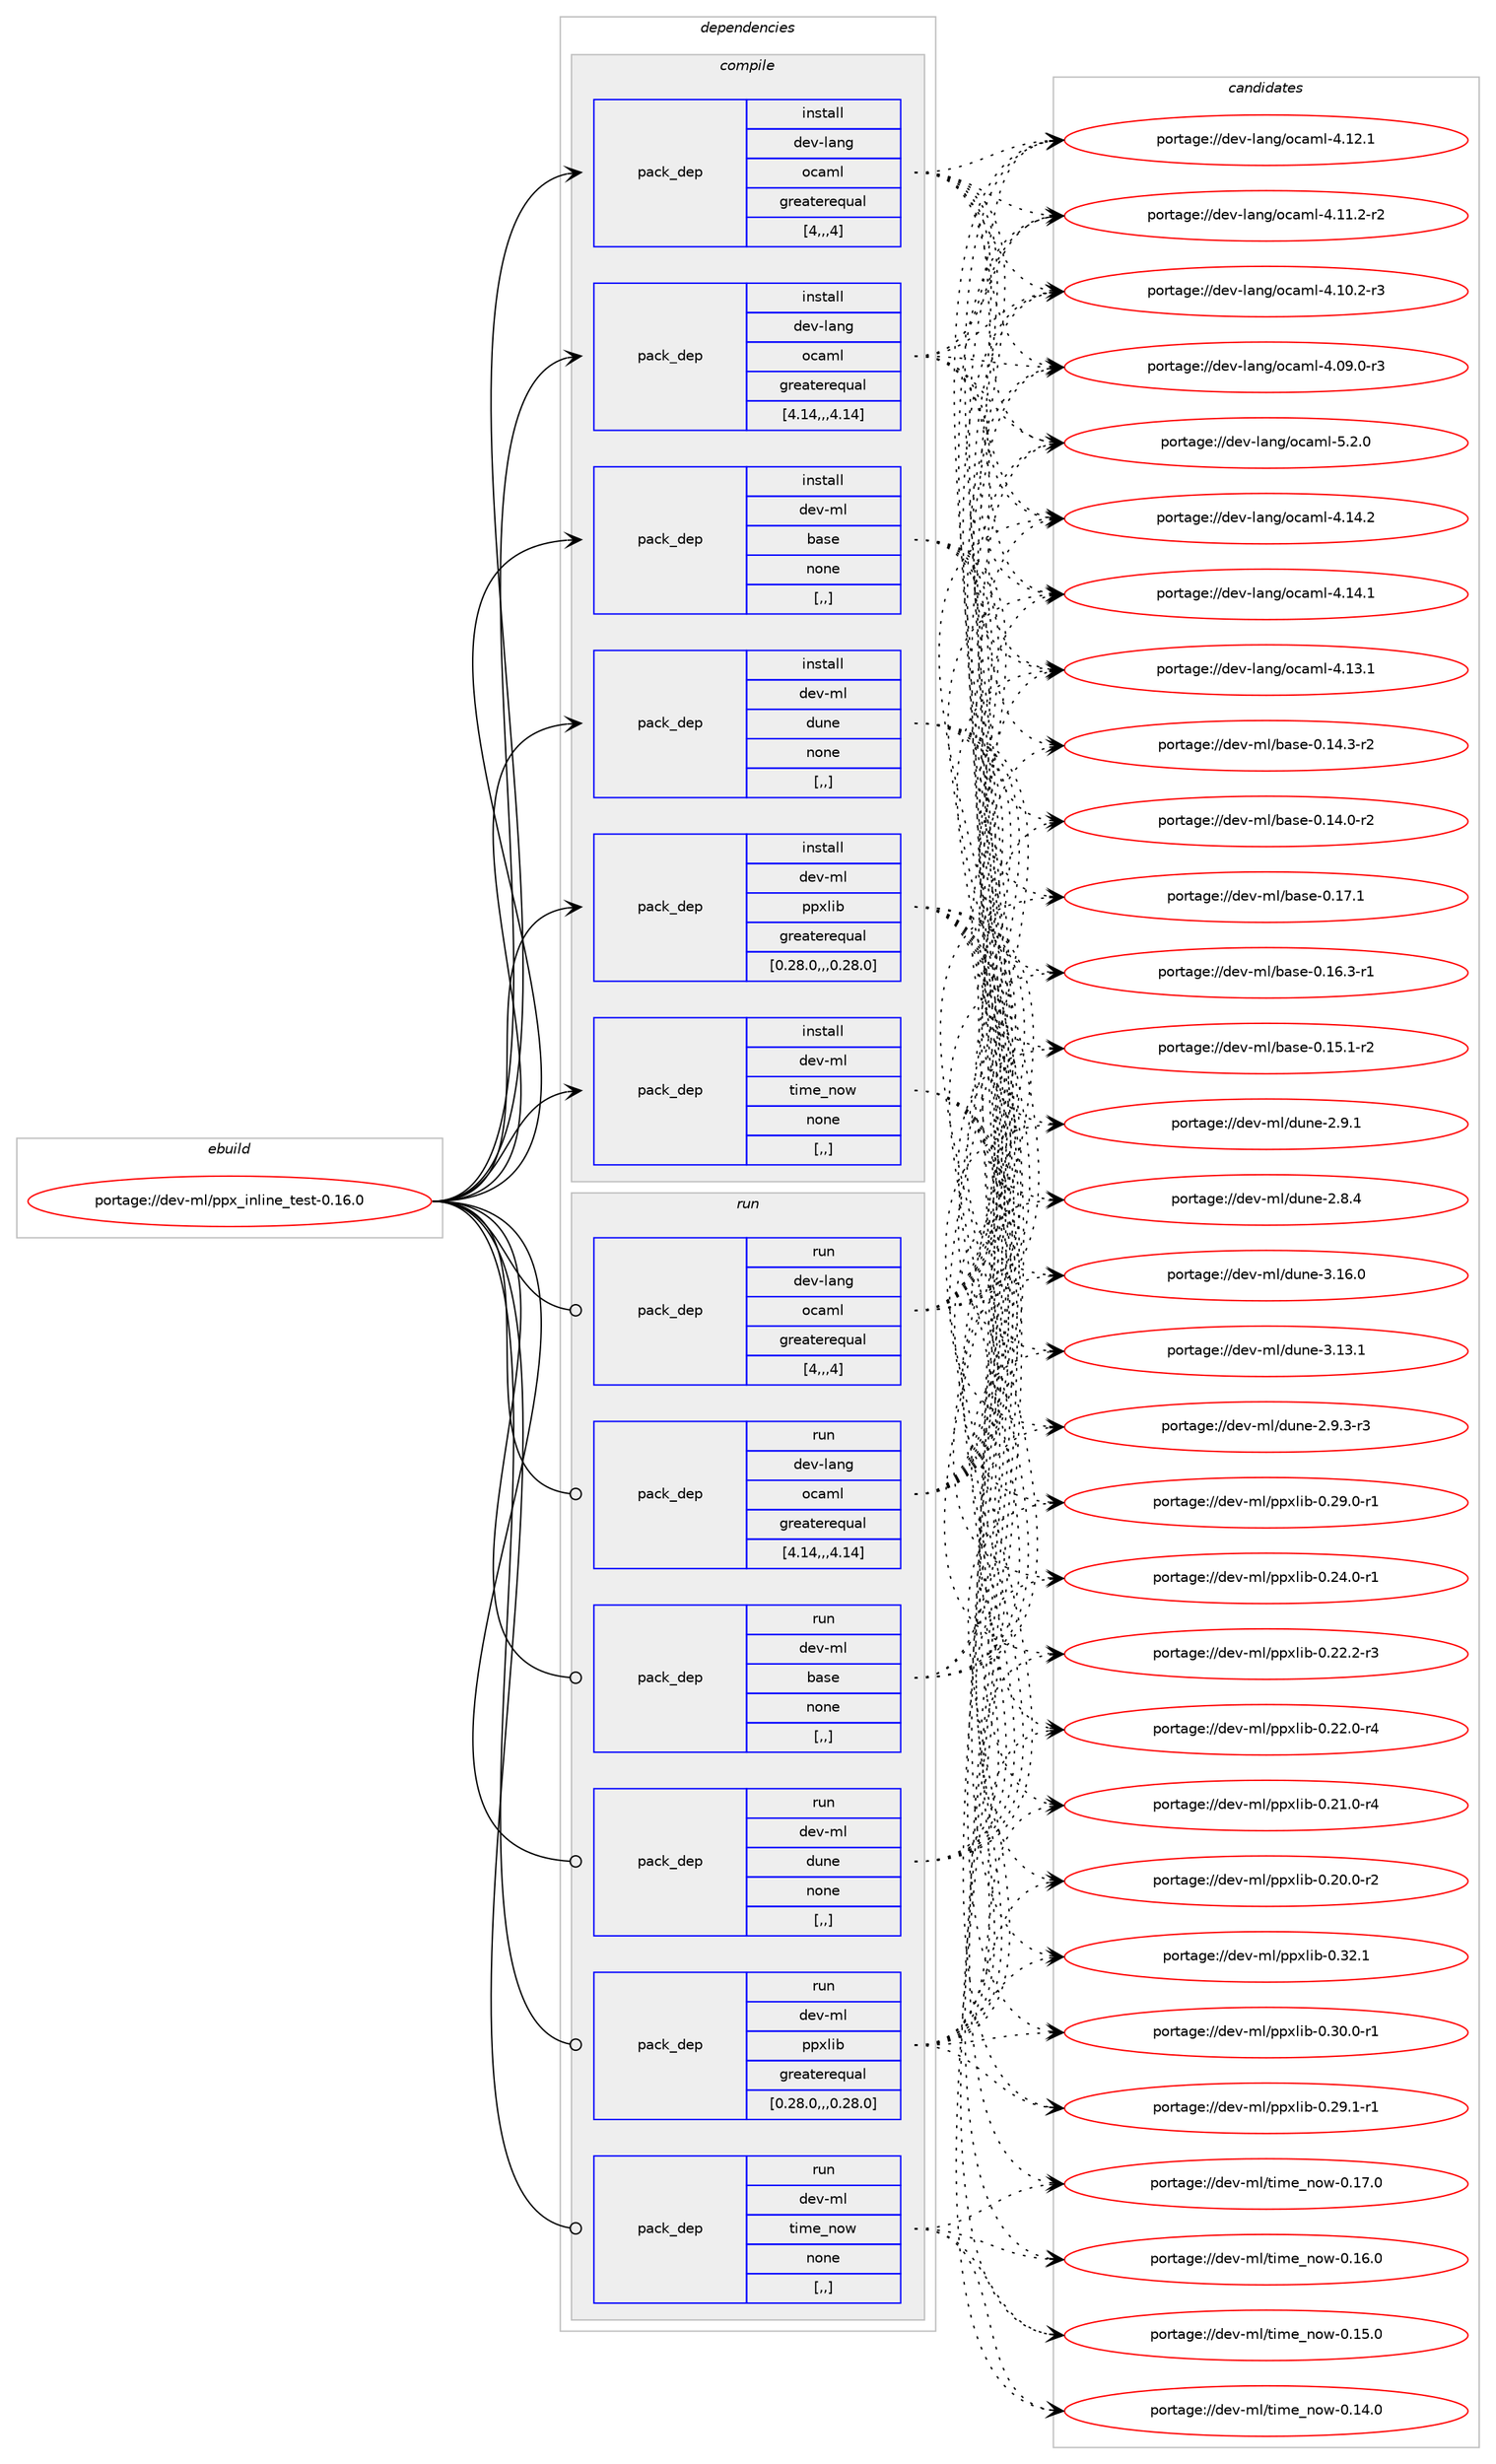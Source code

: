 digraph prolog {

# *************
# Graph options
# *************

newrank=true;
concentrate=true;
compound=true;
graph [rankdir=LR,fontname=Helvetica,fontsize=10,ranksep=1.5];#, ranksep=2.5, nodesep=0.2];
edge  [arrowhead=vee];
node  [fontname=Helvetica,fontsize=10];

# **********
# The ebuild
# **********

subgraph cluster_leftcol {
color=gray;
label=<<i>ebuild</i>>;
id [label="portage://dev-ml/ppx_inline_test-0.16.0", color=red, width=4, href="../dev-ml/ppx_inline_test-0.16.0.svg"];
}

# ****************
# The dependencies
# ****************

subgraph cluster_midcol {
color=gray;
label=<<i>dependencies</i>>;
subgraph cluster_compile {
fillcolor="#eeeeee";
style=filled;
label=<<i>compile</i>>;
subgraph pack452564 {
dependency617338 [label=<<TABLE BORDER="0" CELLBORDER="1" CELLSPACING="0" CELLPADDING="4" WIDTH="220"><TR><TD ROWSPAN="6" CELLPADDING="30">pack_dep</TD></TR><TR><TD WIDTH="110">install</TD></TR><TR><TD>dev-lang</TD></TR><TR><TD>ocaml</TD></TR><TR><TD>greaterequal</TD></TR><TR><TD>[4,,,4]</TD></TR></TABLE>>, shape=none, color=blue];
}
id:e -> dependency617338:w [weight=20,style="solid",arrowhead="vee"];
subgraph pack452565 {
dependency617339 [label=<<TABLE BORDER="0" CELLBORDER="1" CELLSPACING="0" CELLPADDING="4" WIDTH="220"><TR><TD ROWSPAN="6" CELLPADDING="30">pack_dep</TD></TR><TR><TD WIDTH="110">install</TD></TR><TR><TD>dev-lang</TD></TR><TR><TD>ocaml</TD></TR><TR><TD>greaterequal</TD></TR><TR><TD>[4.14,,,4.14]</TD></TR></TABLE>>, shape=none, color=blue];
}
id:e -> dependency617339:w [weight=20,style="solid",arrowhead="vee"];
subgraph pack452566 {
dependency617340 [label=<<TABLE BORDER="0" CELLBORDER="1" CELLSPACING="0" CELLPADDING="4" WIDTH="220"><TR><TD ROWSPAN="6" CELLPADDING="30">pack_dep</TD></TR><TR><TD WIDTH="110">install</TD></TR><TR><TD>dev-ml</TD></TR><TR><TD>base</TD></TR><TR><TD>none</TD></TR><TR><TD>[,,]</TD></TR></TABLE>>, shape=none, color=blue];
}
id:e -> dependency617340:w [weight=20,style="solid",arrowhead="vee"];
subgraph pack452567 {
dependency617341 [label=<<TABLE BORDER="0" CELLBORDER="1" CELLSPACING="0" CELLPADDING="4" WIDTH="220"><TR><TD ROWSPAN="6" CELLPADDING="30">pack_dep</TD></TR><TR><TD WIDTH="110">install</TD></TR><TR><TD>dev-ml</TD></TR><TR><TD>dune</TD></TR><TR><TD>none</TD></TR><TR><TD>[,,]</TD></TR></TABLE>>, shape=none, color=blue];
}
id:e -> dependency617341:w [weight=20,style="solid",arrowhead="vee"];
subgraph pack452568 {
dependency617342 [label=<<TABLE BORDER="0" CELLBORDER="1" CELLSPACING="0" CELLPADDING="4" WIDTH="220"><TR><TD ROWSPAN="6" CELLPADDING="30">pack_dep</TD></TR><TR><TD WIDTH="110">install</TD></TR><TR><TD>dev-ml</TD></TR><TR><TD>ppxlib</TD></TR><TR><TD>greaterequal</TD></TR><TR><TD>[0.28.0,,,0.28.0]</TD></TR></TABLE>>, shape=none, color=blue];
}
id:e -> dependency617342:w [weight=20,style="solid",arrowhead="vee"];
subgraph pack452569 {
dependency617343 [label=<<TABLE BORDER="0" CELLBORDER="1" CELLSPACING="0" CELLPADDING="4" WIDTH="220"><TR><TD ROWSPAN="6" CELLPADDING="30">pack_dep</TD></TR><TR><TD WIDTH="110">install</TD></TR><TR><TD>dev-ml</TD></TR><TR><TD>time_now</TD></TR><TR><TD>none</TD></TR><TR><TD>[,,]</TD></TR></TABLE>>, shape=none, color=blue];
}
id:e -> dependency617343:w [weight=20,style="solid",arrowhead="vee"];
}
subgraph cluster_compileandrun {
fillcolor="#eeeeee";
style=filled;
label=<<i>compile and run</i>>;
}
subgraph cluster_run {
fillcolor="#eeeeee";
style=filled;
label=<<i>run</i>>;
subgraph pack452570 {
dependency617344 [label=<<TABLE BORDER="0" CELLBORDER="1" CELLSPACING="0" CELLPADDING="4" WIDTH="220"><TR><TD ROWSPAN="6" CELLPADDING="30">pack_dep</TD></TR><TR><TD WIDTH="110">run</TD></TR><TR><TD>dev-lang</TD></TR><TR><TD>ocaml</TD></TR><TR><TD>greaterequal</TD></TR><TR><TD>[4,,,4]</TD></TR></TABLE>>, shape=none, color=blue];
}
id:e -> dependency617344:w [weight=20,style="solid",arrowhead="odot"];
subgraph pack452571 {
dependency617345 [label=<<TABLE BORDER="0" CELLBORDER="1" CELLSPACING="0" CELLPADDING="4" WIDTH="220"><TR><TD ROWSPAN="6" CELLPADDING="30">pack_dep</TD></TR><TR><TD WIDTH="110">run</TD></TR><TR><TD>dev-lang</TD></TR><TR><TD>ocaml</TD></TR><TR><TD>greaterequal</TD></TR><TR><TD>[4.14,,,4.14]</TD></TR></TABLE>>, shape=none, color=blue];
}
id:e -> dependency617345:w [weight=20,style="solid",arrowhead="odot"];
subgraph pack452572 {
dependency617346 [label=<<TABLE BORDER="0" CELLBORDER="1" CELLSPACING="0" CELLPADDING="4" WIDTH="220"><TR><TD ROWSPAN="6" CELLPADDING="30">pack_dep</TD></TR><TR><TD WIDTH="110">run</TD></TR><TR><TD>dev-ml</TD></TR><TR><TD>base</TD></TR><TR><TD>none</TD></TR><TR><TD>[,,]</TD></TR></TABLE>>, shape=none, color=blue];
}
id:e -> dependency617346:w [weight=20,style="solid",arrowhead="odot"];
subgraph pack452573 {
dependency617347 [label=<<TABLE BORDER="0" CELLBORDER="1" CELLSPACING="0" CELLPADDING="4" WIDTH="220"><TR><TD ROWSPAN="6" CELLPADDING="30">pack_dep</TD></TR><TR><TD WIDTH="110">run</TD></TR><TR><TD>dev-ml</TD></TR><TR><TD>dune</TD></TR><TR><TD>none</TD></TR><TR><TD>[,,]</TD></TR></TABLE>>, shape=none, color=blue];
}
id:e -> dependency617347:w [weight=20,style="solid",arrowhead="odot"];
subgraph pack452574 {
dependency617348 [label=<<TABLE BORDER="0" CELLBORDER="1" CELLSPACING="0" CELLPADDING="4" WIDTH="220"><TR><TD ROWSPAN="6" CELLPADDING="30">pack_dep</TD></TR><TR><TD WIDTH="110">run</TD></TR><TR><TD>dev-ml</TD></TR><TR><TD>ppxlib</TD></TR><TR><TD>greaterequal</TD></TR><TR><TD>[0.28.0,,,0.28.0]</TD></TR></TABLE>>, shape=none, color=blue];
}
id:e -> dependency617348:w [weight=20,style="solid",arrowhead="odot"];
subgraph pack452575 {
dependency617349 [label=<<TABLE BORDER="0" CELLBORDER="1" CELLSPACING="0" CELLPADDING="4" WIDTH="220"><TR><TD ROWSPAN="6" CELLPADDING="30">pack_dep</TD></TR><TR><TD WIDTH="110">run</TD></TR><TR><TD>dev-ml</TD></TR><TR><TD>time_now</TD></TR><TR><TD>none</TD></TR><TR><TD>[,,]</TD></TR></TABLE>>, shape=none, color=blue];
}
id:e -> dependency617349:w [weight=20,style="solid",arrowhead="odot"];
}
}

# **************
# The candidates
# **************

subgraph cluster_choices {
rank=same;
color=gray;
label=<<i>candidates</i>>;

subgraph choice452564 {
color=black;
nodesep=1;
choice1001011184510897110103471119997109108455346504648 [label="portage://dev-lang/ocaml-5.2.0", color=red, width=4,href="../dev-lang/ocaml-5.2.0.svg"];
choice100101118451089711010347111999710910845524649524650 [label="portage://dev-lang/ocaml-4.14.2", color=red, width=4,href="../dev-lang/ocaml-4.14.2.svg"];
choice100101118451089711010347111999710910845524649524649 [label="portage://dev-lang/ocaml-4.14.1", color=red, width=4,href="../dev-lang/ocaml-4.14.1.svg"];
choice100101118451089711010347111999710910845524649514649 [label="portage://dev-lang/ocaml-4.13.1", color=red, width=4,href="../dev-lang/ocaml-4.13.1.svg"];
choice100101118451089711010347111999710910845524649504649 [label="portage://dev-lang/ocaml-4.12.1", color=red, width=4,href="../dev-lang/ocaml-4.12.1.svg"];
choice1001011184510897110103471119997109108455246494946504511450 [label="portage://dev-lang/ocaml-4.11.2-r2", color=red, width=4,href="../dev-lang/ocaml-4.11.2-r2.svg"];
choice1001011184510897110103471119997109108455246494846504511451 [label="portage://dev-lang/ocaml-4.10.2-r3", color=red, width=4,href="../dev-lang/ocaml-4.10.2-r3.svg"];
choice1001011184510897110103471119997109108455246485746484511451 [label="portage://dev-lang/ocaml-4.09.0-r3", color=red, width=4,href="../dev-lang/ocaml-4.09.0-r3.svg"];
dependency617338:e -> choice1001011184510897110103471119997109108455346504648:w [style=dotted,weight="100"];
dependency617338:e -> choice100101118451089711010347111999710910845524649524650:w [style=dotted,weight="100"];
dependency617338:e -> choice100101118451089711010347111999710910845524649524649:w [style=dotted,weight="100"];
dependency617338:e -> choice100101118451089711010347111999710910845524649514649:w [style=dotted,weight="100"];
dependency617338:e -> choice100101118451089711010347111999710910845524649504649:w [style=dotted,weight="100"];
dependency617338:e -> choice1001011184510897110103471119997109108455246494946504511450:w [style=dotted,weight="100"];
dependency617338:e -> choice1001011184510897110103471119997109108455246494846504511451:w [style=dotted,weight="100"];
dependency617338:e -> choice1001011184510897110103471119997109108455246485746484511451:w [style=dotted,weight="100"];
}
subgraph choice452565 {
color=black;
nodesep=1;
choice1001011184510897110103471119997109108455346504648 [label="portage://dev-lang/ocaml-5.2.0", color=red, width=4,href="../dev-lang/ocaml-5.2.0.svg"];
choice100101118451089711010347111999710910845524649524650 [label="portage://dev-lang/ocaml-4.14.2", color=red, width=4,href="../dev-lang/ocaml-4.14.2.svg"];
choice100101118451089711010347111999710910845524649524649 [label="portage://dev-lang/ocaml-4.14.1", color=red, width=4,href="../dev-lang/ocaml-4.14.1.svg"];
choice100101118451089711010347111999710910845524649514649 [label="portage://dev-lang/ocaml-4.13.1", color=red, width=4,href="../dev-lang/ocaml-4.13.1.svg"];
choice100101118451089711010347111999710910845524649504649 [label="portage://dev-lang/ocaml-4.12.1", color=red, width=4,href="../dev-lang/ocaml-4.12.1.svg"];
choice1001011184510897110103471119997109108455246494946504511450 [label="portage://dev-lang/ocaml-4.11.2-r2", color=red, width=4,href="../dev-lang/ocaml-4.11.2-r2.svg"];
choice1001011184510897110103471119997109108455246494846504511451 [label="portage://dev-lang/ocaml-4.10.2-r3", color=red, width=4,href="../dev-lang/ocaml-4.10.2-r3.svg"];
choice1001011184510897110103471119997109108455246485746484511451 [label="portage://dev-lang/ocaml-4.09.0-r3", color=red, width=4,href="../dev-lang/ocaml-4.09.0-r3.svg"];
dependency617339:e -> choice1001011184510897110103471119997109108455346504648:w [style=dotted,weight="100"];
dependency617339:e -> choice100101118451089711010347111999710910845524649524650:w [style=dotted,weight="100"];
dependency617339:e -> choice100101118451089711010347111999710910845524649524649:w [style=dotted,weight="100"];
dependency617339:e -> choice100101118451089711010347111999710910845524649514649:w [style=dotted,weight="100"];
dependency617339:e -> choice100101118451089711010347111999710910845524649504649:w [style=dotted,weight="100"];
dependency617339:e -> choice1001011184510897110103471119997109108455246494946504511450:w [style=dotted,weight="100"];
dependency617339:e -> choice1001011184510897110103471119997109108455246494846504511451:w [style=dotted,weight="100"];
dependency617339:e -> choice1001011184510897110103471119997109108455246485746484511451:w [style=dotted,weight="100"];
}
subgraph choice452566 {
color=black;
nodesep=1;
choice1001011184510910847989711510145484649554649 [label="portage://dev-ml/base-0.17.1", color=red, width=4,href="../dev-ml/base-0.17.1.svg"];
choice10010111845109108479897115101454846495446514511449 [label="portage://dev-ml/base-0.16.3-r1", color=red, width=4,href="../dev-ml/base-0.16.3-r1.svg"];
choice10010111845109108479897115101454846495346494511450 [label="portage://dev-ml/base-0.15.1-r2", color=red, width=4,href="../dev-ml/base-0.15.1-r2.svg"];
choice10010111845109108479897115101454846495246514511450 [label="portage://dev-ml/base-0.14.3-r2", color=red, width=4,href="../dev-ml/base-0.14.3-r2.svg"];
choice10010111845109108479897115101454846495246484511450 [label="portage://dev-ml/base-0.14.0-r2", color=red, width=4,href="../dev-ml/base-0.14.0-r2.svg"];
dependency617340:e -> choice1001011184510910847989711510145484649554649:w [style=dotted,weight="100"];
dependency617340:e -> choice10010111845109108479897115101454846495446514511449:w [style=dotted,weight="100"];
dependency617340:e -> choice10010111845109108479897115101454846495346494511450:w [style=dotted,weight="100"];
dependency617340:e -> choice10010111845109108479897115101454846495246514511450:w [style=dotted,weight="100"];
dependency617340:e -> choice10010111845109108479897115101454846495246484511450:w [style=dotted,weight="100"];
}
subgraph choice452567 {
color=black;
nodesep=1;
choice100101118451091084710011711010145514649544648 [label="portage://dev-ml/dune-3.16.0", color=red, width=4,href="../dev-ml/dune-3.16.0.svg"];
choice100101118451091084710011711010145514649514649 [label="portage://dev-ml/dune-3.13.1", color=red, width=4,href="../dev-ml/dune-3.13.1.svg"];
choice10010111845109108471001171101014550465746514511451 [label="portage://dev-ml/dune-2.9.3-r3", color=red, width=4,href="../dev-ml/dune-2.9.3-r3.svg"];
choice1001011184510910847100117110101455046574649 [label="portage://dev-ml/dune-2.9.1", color=red, width=4,href="../dev-ml/dune-2.9.1.svg"];
choice1001011184510910847100117110101455046564652 [label="portage://dev-ml/dune-2.8.4", color=red, width=4,href="../dev-ml/dune-2.8.4.svg"];
dependency617341:e -> choice100101118451091084710011711010145514649544648:w [style=dotted,weight="100"];
dependency617341:e -> choice100101118451091084710011711010145514649514649:w [style=dotted,weight="100"];
dependency617341:e -> choice10010111845109108471001171101014550465746514511451:w [style=dotted,weight="100"];
dependency617341:e -> choice1001011184510910847100117110101455046574649:w [style=dotted,weight="100"];
dependency617341:e -> choice1001011184510910847100117110101455046564652:w [style=dotted,weight="100"];
}
subgraph choice452568 {
color=black;
nodesep=1;
choice10010111845109108471121121201081059845484651504649 [label="portage://dev-ml/ppxlib-0.32.1", color=red, width=4,href="../dev-ml/ppxlib-0.32.1.svg"];
choice100101118451091084711211212010810598454846514846484511449 [label="portage://dev-ml/ppxlib-0.30.0-r1", color=red, width=4,href="../dev-ml/ppxlib-0.30.0-r1.svg"];
choice100101118451091084711211212010810598454846505746494511449 [label="portage://dev-ml/ppxlib-0.29.1-r1", color=red, width=4,href="../dev-ml/ppxlib-0.29.1-r1.svg"];
choice100101118451091084711211212010810598454846505746484511449 [label="portage://dev-ml/ppxlib-0.29.0-r1", color=red, width=4,href="../dev-ml/ppxlib-0.29.0-r1.svg"];
choice100101118451091084711211212010810598454846505246484511449 [label="portage://dev-ml/ppxlib-0.24.0-r1", color=red, width=4,href="../dev-ml/ppxlib-0.24.0-r1.svg"];
choice100101118451091084711211212010810598454846505046504511451 [label="portage://dev-ml/ppxlib-0.22.2-r3", color=red, width=4,href="../dev-ml/ppxlib-0.22.2-r3.svg"];
choice100101118451091084711211212010810598454846505046484511452 [label="portage://dev-ml/ppxlib-0.22.0-r4", color=red, width=4,href="../dev-ml/ppxlib-0.22.0-r4.svg"];
choice100101118451091084711211212010810598454846504946484511452 [label="portage://dev-ml/ppxlib-0.21.0-r4", color=red, width=4,href="../dev-ml/ppxlib-0.21.0-r4.svg"];
choice100101118451091084711211212010810598454846504846484511450 [label="portage://dev-ml/ppxlib-0.20.0-r2", color=red, width=4,href="../dev-ml/ppxlib-0.20.0-r2.svg"];
dependency617342:e -> choice10010111845109108471121121201081059845484651504649:w [style=dotted,weight="100"];
dependency617342:e -> choice100101118451091084711211212010810598454846514846484511449:w [style=dotted,weight="100"];
dependency617342:e -> choice100101118451091084711211212010810598454846505746494511449:w [style=dotted,weight="100"];
dependency617342:e -> choice100101118451091084711211212010810598454846505746484511449:w [style=dotted,weight="100"];
dependency617342:e -> choice100101118451091084711211212010810598454846505246484511449:w [style=dotted,weight="100"];
dependency617342:e -> choice100101118451091084711211212010810598454846505046504511451:w [style=dotted,weight="100"];
dependency617342:e -> choice100101118451091084711211212010810598454846505046484511452:w [style=dotted,weight="100"];
dependency617342:e -> choice100101118451091084711211212010810598454846504946484511452:w [style=dotted,weight="100"];
dependency617342:e -> choice100101118451091084711211212010810598454846504846484511450:w [style=dotted,weight="100"];
}
subgraph choice452569 {
color=black;
nodesep=1;
choice10010111845109108471161051091019511011111945484649554648 [label="portage://dev-ml/time_now-0.17.0", color=red, width=4,href="../dev-ml/time_now-0.17.0.svg"];
choice10010111845109108471161051091019511011111945484649544648 [label="portage://dev-ml/time_now-0.16.0", color=red, width=4,href="../dev-ml/time_now-0.16.0.svg"];
choice10010111845109108471161051091019511011111945484649534648 [label="portage://dev-ml/time_now-0.15.0", color=red, width=4,href="../dev-ml/time_now-0.15.0.svg"];
choice10010111845109108471161051091019511011111945484649524648 [label="portage://dev-ml/time_now-0.14.0", color=red, width=4,href="../dev-ml/time_now-0.14.0.svg"];
dependency617343:e -> choice10010111845109108471161051091019511011111945484649554648:w [style=dotted,weight="100"];
dependency617343:e -> choice10010111845109108471161051091019511011111945484649544648:w [style=dotted,weight="100"];
dependency617343:e -> choice10010111845109108471161051091019511011111945484649534648:w [style=dotted,weight="100"];
dependency617343:e -> choice10010111845109108471161051091019511011111945484649524648:w [style=dotted,weight="100"];
}
subgraph choice452570 {
color=black;
nodesep=1;
choice1001011184510897110103471119997109108455346504648 [label="portage://dev-lang/ocaml-5.2.0", color=red, width=4,href="../dev-lang/ocaml-5.2.0.svg"];
choice100101118451089711010347111999710910845524649524650 [label="portage://dev-lang/ocaml-4.14.2", color=red, width=4,href="../dev-lang/ocaml-4.14.2.svg"];
choice100101118451089711010347111999710910845524649524649 [label="portage://dev-lang/ocaml-4.14.1", color=red, width=4,href="../dev-lang/ocaml-4.14.1.svg"];
choice100101118451089711010347111999710910845524649514649 [label="portage://dev-lang/ocaml-4.13.1", color=red, width=4,href="../dev-lang/ocaml-4.13.1.svg"];
choice100101118451089711010347111999710910845524649504649 [label="portage://dev-lang/ocaml-4.12.1", color=red, width=4,href="../dev-lang/ocaml-4.12.1.svg"];
choice1001011184510897110103471119997109108455246494946504511450 [label="portage://dev-lang/ocaml-4.11.2-r2", color=red, width=4,href="../dev-lang/ocaml-4.11.2-r2.svg"];
choice1001011184510897110103471119997109108455246494846504511451 [label="portage://dev-lang/ocaml-4.10.2-r3", color=red, width=4,href="../dev-lang/ocaml-4.10.2-r3.svg"];
choice1001011184510897110103471119997109108455246485746484511451 [label="portage://dev-lang/ocaml-4.09.0-r3", color=red, width=4,href="../dev-lang/ocaml-4.09.0-r3.svg"];
dependency617344:e -> choice1001011184510897110103471119997109108455346504648:w [style=dotted,weight="100"];
dependency617344:e -> choice100101118451089711010347111999710910845524649524650:w [style=dotted,weight="100"];
dependency617344:e -> choice100101118451089711010347111999710910845524649524649:w [style=dotted,weight="100"];
dependency617344:e -> choice100101118451089711010347111999710910845524649514649:w [style=dotted,weight="100"];
dependency617344:e -> choice100101118451089711010347111999710910845524649504649:w [style=dotted,weight="100"];
dependency617344:e -> choice1001011184510897110103471119997109108455246494946504511450:w [style=dotted,weight="100"];
dependency617344:e -> choice1001011184510897110103471119997109108455246494846504511451:w [style=dotted,weight="100"];
dependency617344:e -> choice1001011184510897110103471119997109108455246485746484511451:w [style=dotted,weight="100"];
}
subgraph choice452571 {
color=black;
nodesep=1;
choice1001011184510897110103471119997109108455346504648 [label="portage://dev-lang/ocaml-5.2.0", color=red, width=4,href="../dev-lang/ocaml-5.2.0.svg"];
choice100101118451089711010347111999710910845524649524650 [label="portage://dev-lang/ocaml-4.14.2", color=red, width=4,href="../dev-lang/ocaml-4.14.2.svg"];
choice100101118451089711010347111999710910845524649524649 [label="portage://dev-lang/ocaml-4.14.1", color=red, width=4,href="../dev-lang/ocaml-4.14.1.svg"];
choice100101118451089711010347111999710910845524649514649 [label="portage://dev-lang/ocaml-4.13.1", color=red, width=4,href="../dev-lang/ocaml-4.13.1.svg"];
choice100101118451089711010347111999710910845524649504649 [label="portage://dev-lang/ocaml-4.12.1", color=red, width=4,href="../dev-lang/ocaml-4.12.1.svg"];
choice1001011184510897110103471119997109108455246494946504511450 [label="portage://dev-lang/ocaml-4.11.2-r2", color=red, width=4,href="../dev-lang/ocaml-4.11.2-r2.svg"];
choice1001011184510897110103471119997109108455246494846504511451 [label="portage://dev-lang/ocaml-4.10.2-r3", color=red, width=4,href="../dev-lang/ocaml-4.10.2-r3.svg"];
choice1001011184510897110103471119997109108455246485746484511451 [label="portage://dev-lang/ocaml-4.09.0-r3", color=red, width=4,href="../dev-lang/ocaml-4.09.0-r3.svg"];
dependency617345:e -> choice1001011184510897110103471119997109108455346504648:w [style=dotted,weight="100"];
dependency617345:e -> choice100101118451089711010347111999710910845524649524650:w [style=dotted,weight="100"];
dependency617345:e -> choice100101118451089711010347111999710910845524649524649:w [style=dotted,weight="100"];
dependency617345:e -> choice100101118451089711010347111999710910845524649514649:w [style=dotted,weight="100"];
dependency617345:e -> choice100101118451089711010347111999710910845524649504649:w [style=dotted,weight="100"];
dependency617345:e -> choice1001011184510897110103471119997109108455246494946504511450:w [style=dotted,weight="100"];
dependency617345:e -> choice1001011184510897110103471119997109108455246494846504511451:w [style=dotted,weight="100"];
dependency617345:e -> choice1001011184510897110103471119997109108455246485746484511451:w [style=dotted,weight="100"];
}
subgraph choice452572 {
color=black;
nodesep=1;
choice1001011184510910847989711510145484649554649 [label="portage://dev-ml/base-0.17.1", color=red, width=4,href="../dev-ml/base-0.17.1.svg"];
choice10010111845109108479897115101454846495446514511449 [label="portage://dev-ml/base-0.16.3-r1", color=red, width=4,href="../dev-ml/base-0.16.3-r1.svg"];
choice10010111845109108479897115101454846495346494511450 [label="portage://dev-ml/base-0.15.1-r2", color=red, width=4,href="../dev-ml/base-0.15.1-r2.svg"];
choice10010111845109108479897115101454846495246514511450 [label="portage://dev-ml/base-0.14.3-r2", color=red, width=4,href="../dev-ml/base-0.14.3-r2.svg"];
choice10010111845109108479897115101454846495246484511450 [label="portage://dev-ml/base-0.14.0-r2", color=red, width=4,href="../dev-ml/base-0.14.0-r2.svg"];
dependency617346:e -> choice1001011184510910847989711510145484649554649:w [style=dotted,weight="100"];
dependency617346:e -> choice10010111845109108479897115101454846495446514511449:w [style=dotted,weight="100"];
dependency617346:e -> choice10010111845109108479897115101454846495346494511450:w [style=dotted,weight="100"];
dependency617346:e -> choice10010111845109108479897115101454846495246514511450:w [style=dotted,weight="100"];
dependency617346:e -> choice10010111845109108479897115101454846495246484511450:w [style=dotted,weight="100"];
}
subgraph choice452573 {
color=black;
nodesep=1;
choice100101118451091084710011711010145514649544648 [label="portage://dev-ml/dune-3.16.0", color=red, width=4,href="../dev-ml/dune-3.16.0.svg"];
choice100101118451091084710011711010145514649514649 [label="portage://dev-ml/dune-3.13.1", color=red, width=4,href="../dev-ml/dune-3.13.1.svg"];
choice10010111845109108471001171101014550465746514511451 [label="portage://dev-ml/dune-2.9.3-r3", color=red, width=4,href="../dev-ml/dune-2.9.3-r3.svg"];
choice1001011184510910847100117110101455046574649 [label="portage://dev-ml/dune-2.9.1", color=red, width=4,href="../dev-ml/dune-2.9.1.svg"];
choice1001011184510910847100117110101455046564652 [label="portage://dev-ml/dune-2.8.4", color=red, width=4,href="../dev-ml/dune-2.8.4.svg"];
dependency617347:e -> choice100101118451091084710011711010145514649544648:w [style=dotted,weight="100"];
dependency617347:e -> choice100101118451091084710011711010145514649514649:w [style=dotted,weight="100"];
dependency617347:e -> choice10010111845109108471001171101014550465746514511451:w [style=dotted,weight="100"];
dependency617347:e -> choice1001011184510910847100117110101455046574649:w [style=dotted,weight="100"];
dependency617347:e -> choice1001011184510910847100117110101455046564652:w [style=dotted,weight="100"];
}
subgraph choice452574 {
color=black;
nodesep=1;
choice10010111845109108471121121201081059845484651504649 [label="portage://dev-ml/ppxlib-0.32.1", color=red, width=4,href="../dev-ml/ppxlib-0.32.1.svg"];
choice100101118451091084711211212010810598454846514846484511449 [label="portage://dev-ml/ppxlib-0.30.0-r1", color=red, width=4,href="../dev-ml/ppxlib-0.30.0-r1.svg"];
choice100101118451091084711211212010810598454846505746494511449 [label="portage://dev-ml/ppxlib-0.29.1-r1", color=red, width=4,href="../dev-ml/ppxlib-0.29.1-r1.svg"];
choice100101118451091084711211212010810598454846505746484511449 [label="portage://dev-ml/ppxlib-0.29.0-r1", color=red, width=4,href="../dev-ml/ppxlib-0.29.0-r1.svg"];
choice100101118451091084711211212010810598454846505246484511449 [label="portage://dev-ml/ppxlib-0.24.0-r1", color=red, width=4,href="../dev-ml/ppxlib-0.24.0-r1.svg"];
choice100101118451091084711211212010810598454846505046504511451 [label="portage://dev-ml/ppxlib-0.22.2-r3", color=red, width=4,href="../dev-ml/ppxlib-0.22.2-r3.svg"];
choice100101118451091084711211212010810598454846505046484511452 [label="portage://dev-ml/ppxlib-0.22.0-r4", color=red, width=4,href="../dev-ml/ppxlib-0.22.0-r4.svg"];
choice100101118451091084711211212010810598454846504946484511452 [label="portage://dev-ml/ppxlib-0.21.0-r4", color=red, width=4,href="../dev-ml/ppxlib-0.21.0-r4.svg"];
choice100101118451091084711211212010810598454846504846484511450 [label="portage://dev-ml/ppxlib-0.20.0-r2", color=red, width=4,href="../dev-ml/ppxlib-0.20.0-r2.svg"];
dependency617348:e -> choice10010111845109108471121121201081059845484651504649:w [style=dotted,weight="100"];
dependency617348:e -> choice100101118451091084711211212010810598454846514846484511449:w [style=dotted,weight="100"];
dependency617348:e -> choice100101118451091084711211212010810598454846505746494511449:w [style=dotted,weight="100"];
dependency617348:e -> choice100101118451091084711211212010810598454846505746484511449:w [style=dotted,weight="100"];
dependency617348:e -> choice100101118451091084711211212010810598454846505246484511449:w [style=dotted,weight="100"];
dependency617348:e -> choice100101118451091084711211212010810598454846505046504511451:w [style=dotted,weight="100"];
dependency617348:e -> choice100101118451091084711211212010810598454846505046484511452:w [style=dotted,weight="100"];
dependency617348:e -> choice100101118451091084711211212010810598454846504946484511452:w [style=dotted,weight="100"];
dependency617348:e -> choice100101118451091084711211212010810598454846504846484511450:w [style=dotted,weight="100"];
}
subgraph choice452575 {
color=black;
nodesep=1;
choice10010111845109108471161051091019511011111945484649554648 [label="portage://dev-ml/time_now-0.17.0", color=red, width=4,href="../dev-ml/time_now-0.17.0.svg"];
choice10010111845109108471161051091019511011111945484649544648 [label="portage://dev-ml/time_now-0.16.0", color=red, width=4,href="../dev-ml/time_now-0.16.0.svg"];
choice10010111845109108471161051091019511011111945484649534648 [label="portage://dev-ml/time_now-0.15.0", color=red, width=4,href="../dev-ml/time_now-0.15.0.svg"];
choice10010111845109108471161051091019511011111945484649524648 [label="portage://dev-ml/time_now-0.14.0", color=red, width=4,href="../dev-ml/time_now-0.14.0.svg"];
dependency617349:e -> choice10010111845109108471161051091019511011111945484649554648:w [style=dotted,weight="100"];
dependency617349:e -> choice10010111845109108471161051091019511011111945484649544648:w [style=dotted,weight="100"];
dependency617349:e -> choice10010111845109108471161051091019511011111945484649534648:w [style=dotted,weight="100"];
dependency617349:e -> choice10010111845109108471161051091019511011111945484649524648:w [style=dotted,weight="100"];
}
}

}
